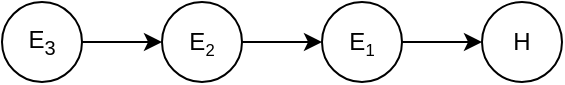 <mxfile version="19.0.3" type="device" pages="5"><diagram id="38iHsAUE8WO-_CsWt9NK" name="Bayesian Network"><mxGraphModel dx="1350" dy="878" grid="1" gridSize="10" guides="1" tooltips="1" connect="1" arrows="1" fold="1" page="1" pageScale="1" pageWidth="850" pageHeight="1100" math="0" shadow="0"><root><mxCell id="0"/><mxCell id="1" parent="0"/><mxCell id="eWX7kF7C7yPVTEqyURUR-1" value="E&lt;sub&gt;3&lt;/sub&gt;" style="ellipse;whiteSpace=wrap;html=1;aspect=fixed;" parent="1" vertex="1"><mxGeometry x="160" y="320" width="40" height="40" as="geometry"/></mxCell><mxCell id="eWX7kF7C7yPVTEqyURUR-2" value="E&lt;span style=&quot;font-size: 10px;&quot;&gt;&lt;sub&gt;2&lt;/sub&gt;&lt;/span&gt;" style="ellipse;whiteSpace=wrap;html=1;aspect=fixed;" parent="1" vertex="1"><mxGeometry x="240" y="320" width="40" height="40" as="geometry"/></mxCell><mxCell id="eWX7kF7C7yPVTEqyURUR-3" value="E&lt;span style=&quot;font-size: 10px;&quot;&gt;&lt;sub&gt;1&lt;/sub&gt;&lt;/span&gt;" style="ellipse;whiteSpace=wrap;html=1;aspect=fixed;" parent="1" vertex="1"><mxGeometry x="320" y="320" width="40" height="40" as="geometry"/></mxCell><mxCell id="eWX7kF7C7yPVTEqyURUR-4" value="H" style="ellipse;whiteSpace=wrap;html=1;aspect=fixed;" parent="1" vertex="1"><mxGeometry x="400" y="320" width="40" height="40" as="geometry"/></mxCell><mxCell id="eWX7kF7C7yPVTEqyURUR-5" value="" style="endArrow=classic;html=1;rounded=0;exitX=1;exitY=0.5;exitDx=0;exitDy=0;entryX=0;entryY=0.5;entryDx=0;entryDy=0;" parent="1" source="eWX7kF7C7yPVTEqyURUR-1" target="eWX7kF7C7yPVTEqyURUR-2" edge="1"><mxGeometry width="50" height="50" relative="1" as="geometry"><mxPoint x="290" y="390" as="sourcePoint"/><mxPoint x="240" y="340" as="targetPoint"/></mxGeometry></mxCell><mxCell id="eWX7kF7C7yPVTEqyURUR-6" value="" style="endArrow=classic;html=1;rounded=0;exitX=1;exitY=0.5;exitDx=0;exitDy=0;entryX=0;entryY=0.5;entryDx=0;entryDy=0;" parent="1" source="eWX7kF7C7yPVTEqyURUR-2" target="eWX7kF7C7yPVTEqyURUR-3" edge="1"><mxGeometry width="50" height="50" relative="1" as="geometry"><mxPoint x="210.0" y="350" as="sourcePoint"/><mxPoint x="250.0" y="350" as="targetPoint"/></mxGeometry></mxCell><mxCell id="eWX7kF7C7yPVTEqyURUR-7" value="" style="endArrow=classic;html=1;rounded=0;exitX=1;exitY=0.5;exitDx=0;exitDy=0;entryX=0;entryY=0.5;entryDx=0;entryDy=0;" parent="1" source="eWX7kF7C7yPVTEqyURUR-3" target="eWX7kF7C7yPVTEqyURUR-4" edge="1"><mxGeometry width="50" height="50" relative="1" as="geometry"><mxPoint x="220.0" y="360" as="sourcePoint"/><mxPoint x="260.0" y="360" as="targetPoint"/></mxGeometry></mxCell></root></mxGraphModel></diagram><diagram id="0QQHHx4jdlx-f6XXQWTo" name="D-Seperation"><mxGraphModel dx="1350" dy="878" grid="1" gridSize="10" guides="1" tooltips="1" connect="1" arrows="1" fold="1" page="1" pageScale="1" pageWidth="850" pageHeight="1100" math="0" shadow="0"><root><mxCell id="0"/><mxCell id="1" parent="0"/><mxCell id="oQDotI5iux4fxoDZ3rWf-9" value="" style="rounded=0;whiteSpace=wrap;html=1;fillColor=none;" parent="1" vertex="1"><mxGeometry x="520" y="240" width="80" height="160" as="geometry"/></mxCell><mxCell id="oQDotI5iux4fxoDZ3rWf-10" value="" style="rounded=0;whiteSpace=wrap;html=1;fillColor=#FFFFCC;" parent="1" vertex="1"><mxGeometry x="360" y="240" width="80" height="100" as="geometry"/></mxCell><mxCell id="oQDotI5iux4fxoDZ3rWf-1" value="" style="rounded=0;whiteSpace=wrap;html=1;fillColor=none;" parent="1" vertex="1"><mxGeometry x="200" y="240" width="80" height="160" as="geometry"/></mxCell><mxCell id="oQDotI5iux4fxoDZ3rWf-2" value="" style="ellipse;whiteSpace=wrap;html=1;aspect=fixed;fillColor=none;" parent="1" vertex="1"><mxGeometry x="230" y="270" width="20" height="20" as="geometry"/></mxCell><mxCell id="oQDotI5iux4fxoDZ3rWf-3" value="" style="ellipse;whiteSpace=wrap;html=1;aspect=fixed;fillColor=none;" parent="1" vertex="1"><mxGeometry x="230" y="310" width="20" height="20" as="geometry"/></mxCell><mxCell id="oQDotI5iux4fxoDZ3rWf-4" value="" style="ellipse;whiteSpace=wrap;html=1;aspect=fixed;fillColor=none;" parent="1" vertex="1"><mxGeometry x="230" y="350" width="20" height="20" as="geometry"/></mxCell><mxCell id="oQDotI5iux4fxoDZ3rWf-5" value="" style="ellipse;whiteSpace=wrap;html=1;aspect=fixed;fillColor=none;" parent="1" vertex="1"><mxGeometry x="310" y="270" width="20" height="20" as="geometry"/></mxCell><mxCell id="oQDotI5iux4fxoDZ3rWf-6" value="z" style="ellipse;whiteSpace=wrap;html=1;aspect=fixed;fillColor=none;" parent="1" vertex="1"><mxGeometry x="390" y="270" width="20" height="20" as="geometry"/></mxCell><mxCell id="oQDotI5iux4fxoDZ3rWf-7" value="" style="ellipse;whiteSpace=wrap;html=1;aspect=fixed;fillColor=none;" parent="1" vertex="1"><mxGeometry x="470" y="270" width="20" height="20" as="geometry"/></mxCell><mxCell id="oQDotI5iux4fxoDZ3rWf-8" value="" style="ellipse;whiteSpace=wrap;html=1;aspect=fixed;fillColor=none;" parent="1" vertex="1"><mxGeometry x="550" y="270" width="20" height="20" as="geometry"/></mxCell><mxCell id="oQDotI5iux4fxoDZ3rWf-11" value="" style="ellipse;whiteSpace=wrap;html=1;aspect=fixed;fillColor=none;" parent="1" vertex="1"><mxGeometry x="310" y="310" width="20" height="20" as="geometry"/></mxCell><mxCell id="oQDotI5iux4fxoDZ3rWf-12" value="z" style="ellipse;whiteSpace=wrap;html=1;aspect=fixed;fillColor=none;" parent="1" vertex="1"><mxGeometry x="390" y="310" width="20" height="20" as="geometry"/></mxCell><mxCell id="oQDotI5iux4fxoDZ3rWf-13" value="" style="ellipse;whiteSpace=wrap;html=1;aspect=fixed;fillColor=none;" parent="1" vertex="1"><mxGeometry x="470" y="310" width="20" height="20" as="geometry"/></mxCell><mxCell id="oQDotI5iux4fxoDZ3rWf-14" value="" style="ellipse;whiteSpace=wrap;html=1;aspect=fixed;fillColor=none;" parent="1" vertex="1"><mxGeometry x="550" y="310" width="20" height="20" as="geometry"/></mxCell><mxCell id="oQDotI5iux4fxoDZ3rWf-15" value="z" style="ellipse;whiteSpace=wrap;html=1;aspect=fixed;fillColor=none;" parent="1" vertex="1"><mxGeometry x="390" y="350" width="20" height="20" as="geometry"/></mxCell><mxCell id="oQDotI5iux4fxoDZ3rWf-16" value="" style="ellipse;whiteSpace=wrap;html=1;aspect=fixed;fillColor=none;" parent="1" vertex="1"><mxGeometry x="310" y="350" width="20" height="20" as="geometry"/></mxCell><mxCell id="oQDotI5iux4fxoDZ3rWf-17" value="" style="ellipse;whiteSpace=wrap;html=1;aspect=fixed;fillColor=none;" parent="1" vertex="1"><mxGeometry x="470" y="350" width="20" height="20" as="geometry"/></mxCell><mxCell id="oQDotI5iux4fxoDZ3rWf-18" value="" style="ellipse;whiteSpace=wrap;html=1;aspect=fixed;fillColor=none;" parent="1" vertex="1"><mxGeometry x="350" y="390" width="20" height="20" as="geometry"/></mxCell><mxCell id="oQDotI5iux4fxoDZ3rWf-19" value="" style="ellipse;whiteSpace=wrap;html=1;aspect=fixed;fillColor=none;" parent="1" vertex="1"><mxGeometry x="430" y="390" width="20" height="20" as="geometry"/></mxCell><mxCell id="oQDotI5iux4fxoDZ3rWf-20" value="" style="endArrow=classic;html=1;rounded=0;entryX=0;entryY=0.5;entryDx=0;entryDy=0;exitX=1;exitY=0.5;exitDx=0;exitDy=0;" parent="1" source="oQDotI5iux4fxoDZ3rWf-5" target="oQDotI5iux4fxoDZ3rWf-6" edge="1"><mxGeometry width="50" height="50" relative="1" as="geometry"><mxPoint x="350" y="300" as="sourcePoint"/><mxPoint x="320" y="230" as="targetPoint"/></mxGeometry></mxCell><mxCell id="oQDotI5iux4fxoDZ3rWf-22" value="" style="endArrow=classic;html=1;rounded=0;entryX=0;entryY=0.5;entryDx=0;entryDy=0;exitX=1;exitY=0.5;exitDx=0;exitDy=0;" parent="1" source="oQDotI5iux4fxoDZ3rWf-6" target="oQDotI5iux4fxoDZ3rWf-7" edge="1"><mxGeometry width="50" height="50" relative="1" as="geometry"><mxPoint x="340" y="290" as="sourcePoint"/><mxPoint x="400" y="290" as="targetPoint"/></mxGeometry></mxCell><mxCell id="oQDotI5iux4fxoDZ3rWf-23" value="" style="endArrow=classic;html=1;rounded=0;entryX=0;entryY=0.5;entryDx=0;entryDy=0;exitX=1;exitY=0.5;exitDx=0;exitDy=0;" parent="1" source="oQDotI5iux4fxoDZ3rWf-12" target="oQDotI5iux4fxoDZ3rWf-13" edge="1"><mxGeometry width="50" height="50" relative="1" as="geometry"><mxPoint x="420" y="290" as="sourcePoint"/><mxPoint x="480" y="290" as="targetPoint"/></mxGeometry></mxCell><mxCell id="oQDotI5iux4fxoDZ3rWf-24" value="" style="endArrow=classic;html=1;rounded=0;entryX=1;entryY=0.5;entryDx=0;entryDy=0;exitX=0;exitY=0.5;exitDx=0;exitDy=0;" parent="1" source="oQDotI5iux4fxoDZ3rWf-12" target="oQDotI5iux4fxoDZ3rWf-11" edge="1"><mxGeometry width="50" height="50" relative="1" as="geometry"><mxPoint x="430" y="300" as="sourcePoint"/><mxPoint x="490" y="300" as="targetPoint"/></mxGeometry></mxCell><mxCell id="oQDotI5iux4fxoDZ3rWf-25" value="" style="endArrow=classic;html=1;rounded=0;entryX=0;entryY=0.5;entryDx=0;entryDy=0;exitX=1;exitY=0.5;exitDx=0;exitDy=0;" parent="1" source="oQDotI5iux4fxoDZ3rWf-16" target="oQDotI5iux4fxoDZ3rWf-15" edge="1"><mxGeometry width="50" height="50" relative="1" as="geometry"><mxPoint x="440" y="310" as="sourcePoint"/><mxPoint x="500" y="310" as="targetPoint"/></mxGeometry></mxCell><mxCell id="oQDotI5iux4fxoDZ3rWf-26" value="" style="endArrow=classic;html=1;rounded=0;entryX=1;entryY=0.5;entryDx=0;entryDy=0;exitX=0;exitY=0.5;exitDx=0;exitDy=0;" parent="1" source="oQDotI5iux4fxoDZ3rWf-17" target="oQDotI5iux4fxoDZ3rWf-15" edge="1"><mxGeometry width="50" height="50" relative="1" as="geometry"><mxPoint x="450" y="320" as="sourcePoint"/><mxPoint x="510" y="320" as="targetPoint"/></mxGeometry></mxCell><mxCell id="oQDotI5iux4fxoDZ3rWf-27" value="" style="endArrow=classic;html=1;rounded=0;entryX=1;entryY=0;entryDx=0;entryDy=0;exitX=0.5;exitY=1;exitDx=0;exitDy=0;" parent="1" source="oQDotI5iux4fxoDZ3rWf-15" target="oQDotI5iux4fxoDZ3rWf-18" edge="1"><mxGeometry width="50" height="50" relative="1" as="geometry"><mxPoint x="460" y="330" as="sourcePoint"/><mxPoint x="520" y="330" as="targetPoint"/></mxGeometry></mxCell><mxCell id="oQDotI5iux4fxoDZ3rWf-28" value="" style="endArrow=classic;html=1;rounded=0;entryX=0;entryY=0;entryDx=0;entryDy=0;exitX=0.5;exitY=1;exitDx=0;exitDy=0;" parent="1" source="oQDotI5iux4fxoDZ3rWf-15" target="oQDotI5iux4fxoDZ3rWf-19" edge="1"><mxGeometry width="50" height="50" relative="1" as="geometry"><mxPoint x="470" y="340" as="sourcePoint"/><mxPoint x="530" y="340" as="targetPoint"/></mxGeometry></mxCell><mxCell id="oQDotI5iux4fxoDZ3rWf-29" value="" style="endArrow=none;html=1;rounded=0;entryX=1;entryY=0.5;entryDx=0;entryDy=0;exitX=0;exitY=0.5;exitDx=0;exitDy=0;" parent="1" source="oQDotI5iux4fxoDZ3rWf-5" target="oQDotI5iux4fxoDZ3rWf-2" edge="1"><mxGeometry width="50" height="50" relative="1" as="geometry"><mxPoint x="400" y="370" as="sourcePoint"/><mxPoint x="450" y="320" as="targetPoint"/></mxGeometry></mxCell><mxCell id="oQDotI5iux4fxoDZ3rWf-31" value="" style="endArrow=none;html=1;rounded=0;entryX=1;entryY=0.5;entryDx=0;entryDy=0;exitX=0;exitY=0.5;exitDx=0;exitDy=0;" parent="1" source="oQDotI5iux4fxoDZ3rWf-11" target="oQDotI5iux4fxoDZ3rWf-3" edge="1"><mxGeometry width="50" height="50" relative="1" as="geometry"><mxPoint x="320" y="290" as="sourcePoint"/><mxPoint x="260" y="290" as="targetPoint"/></mxGeometry></mxCell><mxCell id="oQDotI5iux4fxoDZ3rWf-32" value="" style="endArrow=none;html=1;rounded=0;entryX=1;entryY=0.5;entryDx=0;entryDy=0;exitX=0;exitY=0.5;exitDx=0;exitDy=0;" parent="1" source="oQDotI5iux4fxoDZ3rWf-16" target="oQDotI5iux4fxoDZ3rWf-4" edge="1"><mxGeometry width="50" height="50" relative="1" as="geometry"><mxPoint x="330" y="300" as="sourcePoint"/><mxPoint x="270" y="300" as="targetPoint"/></mxGeometry></mxCell><mxCell id="oQDotI5iux4fxoDZ3rWf-33" value="" style="endArrow=none;html=1;rounded=0;entryX=1;entryY=0.5;entryDx=0;entryDy=0;exitX=0;exitY=0.5;exitDx=0;exitDy=0;" parent="1" source="oQDotI5iux4fxoDZ3rWf-14" target="oQDotI5iux4fxoDZ3rWf-13" edge="1"><mxGeometry width="50" height="50" relative="1" as="geometry"><mxPoint x="490" y="250" as="sourcePoint"/><mxPoint x="280" y="310" as="targetPoint"/></mxGeometry></mxCell><mxCell id="oQDotI5iux4fxoDZ3rWf-34" value="" style="endArrow=none;html=1;rounded=0;entryX=1;entryY=0.5;entryDx=0;entryDy=0;exitX=0;exitY=0.5;exitDx=0;exitDy=0;" parent="1" source="oQDotI5iux4fxoDZ3rWf-8" target="oQDotI5iux4fxoDZ3rWf-7" edge="1"><mxGeometry width="50" height="50" relative="1" as="geometry"><mxPoint x="350" y="320" as="sourcePoint"/><mxPoint x="290" y="320" as="targetPoint"/></mxGeometry></mxCell><mxCell id="oQDotI5iux4fxoDZ3rWf-36" value="E" style="text;html=1;strokeColor=none;fillColor=none;align=center;verticalAlign=middle;whiteSpace=wrap;rounded=0;" parent="1" vertex="1"><mxGeometry x="410" y="240" width="30" height="20" as="geometry"/></mxCell><mxCell id="oQDotI5iux4fxoDZ3rWf-37" value="X&lt;span style=&quot;color: rgba(0, 0, 0, 0); font-family: monospace; font-size: 0px; text-align: start;&quot;&gt;%3CmxGraphModel%3E%3Croot%3E%3CmxCell%20id%3D%220%22%2F%3E%3CmxCell%20id%3D%221%22%20parent%3D%220%22%2F%3E%3CmxCell%20id%3D%222%22%20value%3D%22E%22%20style%3D%22text%3Bhtml%3D1%3BstrokeColor%3Dnone%3BfillColor%3Dnone%3Balign%3Dcenter%3BverticalAlign%3Dmiddle%3BwhiteSpace%3Dwrap%3Brounded%3D0%3B%22%20vertex%3D%221%22%20parent%3D%221%22%3E%3CmxGeometry%20x%3D%22410%22%20y%3D%22240%22%20width%3D%2230%22%20height%3D%2220%22%20as%3D%22geometry%22%2F%3E%3C%2FmxCell%3E%3C%2Froot%3E%3C%2FmxGraphModel%3E&lt;/span&gt;" style="text;html=1;strokeColor=none;fillColor=none;align=center;verticalAlign=middle;whiteSpace=wrap;rounded=0;" parent="1" vertex="1"><mxGeometry x="250" y="240" width="30" height="20" as="geometry"/></mxCell><mxCell id="oQDotI5iux4fxoDZ3rWf-38" value="Y" style="text;html=1;strokeColor=none;fillColor=none;align=center;verticalAlign=middle;whiteSpace=wrap;rounded=0;" parent="1" vertex="1"><mxGeometry x="570" y="240" width="30" height="20" as="geometry"/></mxCell><mxCell id="oQDotI5iux4fxoDZ3rWf-39" value="" style="ellipse;whiteSpace=wrap;html=1;aspect=fixed;fillColor=none;" parent="1" vertex="1"><mxGeometry x="550" y="350" width="20" height="20" as="geometry"/></mxCell><mxCell id="oQDotI5iux4fxoDZ3rWf-40" value="" style="endArrow=none;html=1;rounded=0;entryX=1;entryY=0.5;entryDx=0;entryDy=0;exitX=0;exitY=0.5;exitDx=0;exitDy=0;" parent="1" source="oQDotI5iux4fxoDZ3rWf-39" target="oQDotI5iux4fxoDZ3rWf-17" edge="1"><mxGeometry width="50" height="50" relative="1" as="geometry"><mxPoint x="560" y="330" as="sourcePoint"/><mxPoint x="500" y="330" as="targetPoint"/></mxGeometry></mxCell><mxCell id="oQDotI5iux4fxoDZ3rWf-42" value="1" style="text;html=1;strokeColor=none;fillColor=none;align=center;verticalAlign=middle;whiteSpace=wrap;rounded=0;" parent="1" vertex="1"><mxGeometry x="200" y="270" width="20" height="20" as="geometry"/></mxCell><mxCell id="oQDotI5iux4fxoDZ3rWf-43" value="2" style="text;html=1;strokeColor=none;fillColor=none;align=center;verticalAlign=middle;whiteSpace=wrap;rounded=0;" parent="1" vertex="1"><mxGeometry x="200" y="310" width="20" height="20" as="geometry"/></mxCell><mxCell id="oQDotI5iux4fxoDZ3rWf-44" value="3" style="text;html=1;strokeColor=none;fillColor=none;align=center;verticalAlign=middle;whiteSpace=wrap;rounded=0;" parent="1" vertex="1"><mxGeometry x="200" y="350" width="20" height="20" as="geometry"/></mxCell></root></mxGraphModel></diagram><diagram id="kQjVHgLzLK9blggPUxIl" name="Perceptron"><mxGraphModel dx="450" dy="293" grid="1" gridSize="10" guides="1" tooltips="1" connect="1" arrows="1" fold="1" page="1" pageScale="1" pageWidth="850" pageHeight="1100" math="1" shadow="0"><root><mxCell id="0"/><mxCell id="1" parent="0"/><mxCell id="fLh2zQpgb8WAsvnKrxJ7-1" value="$$\Sigma$$" style="ellipse;whiteSpace=wrap;html=1;aspect=fixed;" vertex="1" parent="1"><mxGeometry x="200" y="300" width="40" height="40" as="geometry"/></mxCell><mxCell id="fLh2zQpgb8WAsvnKrxJ7-3" value="$$x_1$$" style="ellipse;whiteSpace=wrap;html=1;aspect=fixed;" vertex="1" parent="1"><mxGeometry x="150" y="260" width="20" height="20" as="geometry"/></mxCell><mxCell id="fLh2zQpgb8WAsvnKrxJ7-4" value="$$x_2$$" style="ellipse;whiteSpace=wrap;html=1;aspect=fixed;" vertex="1" parent="1"><mxGeometry x="150" y="290" width="20" height="20" as="geometry"/></mxCell><mxCell id="fLh2zQpgb8WAsvnKrxJ7-5" value="$$x_n$$" style="ellipse;whiteSpace=wrap;html=1;aspect=fixed;" vertex="1" parent="1"><mxGeometry x="150" y="360" width="20" height="20" as="geometry"/></mxCell><mxCell id="fLh2zQpgb8WAsvnKrxJ7-6" value="" style="endArrow=classic;html=1;rounded=0;exitX=1;exitY=0;exitDx=0;exitDy=0;entryX=0;entryY=1;entryDx=0;entryDy=0;" edge="1" parent="1" source="fLh2zQpgb8WAsvnKrxJ7-5" target="fLh2zQpgb8WAsvnKrxJ7-1"><mxGeometry width="50" height="50" relative="1" as="geometry"><mxPoint x="180" y="360" as="sourcePoint"/><mxPoint x="200" y="320" as="targetPoint"/></mxGeometry></mxCell><mxCell id="fLh2zQpgb8WAsvnKrxJ7-7" value="" style="endArrow=classic;html=1;rounded=0;exitX=1;exitY=0.5;exitDx=0;exitDy=0;entryX=0;entryY=0.5;entryDx=0;entryDy=0;" edge="1" parent="1" source="fLh2zQpgb8WAsvnKrxJ7-4" target="fLh2zQpgb8WAsvnKrxJ7-1"><mxGeometry width="50" height="50" relative="1" as="geometry"><mxPoint x="177.071" y="372.929" as="sourcePoint"/><mxPoint x="215.858" y="344.142" as="targetPoint"/></mxGeometry></mxCell><mxCell id="fLh2zQpgb8WAsvnKrxJ7-8" value="" style="endArrow=classic;html=1;rounded=0;exitX=1;exitY=0.5;exitDx=0;exitDy=0;entryX=0;entryY=0;entryDx=0;entryDy=0;" edge="1" parent="1" source="fLh2zQpgb8WAsvnKrxJ7-3" target="fLh2zQpgb8WAsvnKrxJ7-1"><mxGeometry width="50" height="50" relative="1" as="geometry"><mxPoint x="187.071" y="382.929" as="sourcePoint"/><mxPoint x="225.858" y="354.142" as="targetPoint"/></mxGeometry></mxCell><mxCell id="fLh2zQpgb8WAsvnKrxJ7-10" value="&lt;font style=&quot;font-size: 9px;&quot;&gt;$$w_1$$&lt;/font&gt;" style="text;html=1;strokeColor=none;fillColor=none;align=center;verticalAlign=middle;whiteSpace=wrap;rounded=0;" vertex="1" parent="1"><mxGeometry x="180" y="270" width="20" height="20" as="geometry"/></mxCell><mxCell id="fLh2zQpgb8WAsvnKrxJ7-11" value="&lt;font style=&quot;font-size: 9px;&quot;&gt;$$w_2$$&lt;/font&gt;" style="text;html=1;strokeColor=none;fillColor=none;align=center;verticalAlign=middle;whiteSpace=wrap;rounded=0;" vertex="1" parent="1"><mxGeometry x="170" y="290" width="20" height="20" as="geometry"/></mxCell><mxCell id="fLh2zQpgb8WAsvnKrxJ7-12" value="&lt;font style=&quot;font-size: 9px;&quot;&gt;$$w_n$$&lt;/font&gt;" style="text;html=1;strokeColor=none;fillColor=none;align=center;verticalAlign=middle;whiteSpace=wrap;rounded=0;" vertex="1" parent="1"><mxGeometry x="170" y="330" width="20" height="20" as="geometry"/></mxCell><mxCell id="fLh2zQpgb8WAsvnKrxJ7-13" value="" style="ellipse;whiteSpace=wrap;html=1;aspect=fixed;fontSize=9;fillColor=#404040;" vertex="1" parent="1"><mxGeometry x="159.5" y="319.5" width="1" height="1" as="geometry"/></mxCell><mxCell id="fLh2zQpgb8WAsvnKrxJ7-14" value="" style="ellipse;whiteSpace=wrap;html=1;aspect=fixed;fontSize=9;fillColor=#404040;" vertex="1" parent="1"><mxGeometry x="159.5" y="339.5" width="1" height="1" as="geometry"/></mxCell><mxCell id="fLh2zQpgb8WAsvnKrxJ7-15" value="" style="ellipse;whiteSpace=wrap;html=1;aspect=fixed;fontSize=9;fillColor=#404040;" vertex="1" parent="1"><mxGeometry x="159.5" y="330" width="1" height="1" as="geometry"/></mxCell><mxCell id="fLh2zQpgb8WAsvnKrxJ7-16" value="" style="ellipse;whiteSpace=wrap;html=1;aspect=fixed;fontSize=9;fillColor=#404040;" vertex="1" parent="1"><mxGeometry x="159.5" y="350" width="1" height="1" as="geometry"/></mxCell><mxCell id="fLh2zQpgb8WAsvnKrxJ7-17" value="$$f(\Sigma)$$" style="ellipse;whiteSpace=wrap;html=1;aspect=fixed;" vertex="1" parent="1"><mxGeometry x="300" y="299.5" width="40" height="40" as="geometry"/></mxCell><mxCell id="fLh2zQpgb8WAsvnKrxJ7-18" value="" style="endArrow=classic;html=1;rounded=0;fontSize=9;exitX=1;exitY=0.5;exitDx=0;exitDy=0;entryX=0;entryY=0.5;entryDx=0;entryDy=0;" edge="1" parent="1" source="fLh2zQpgb8WAsvnKrxJ7-1" target="fLh2zQpgb8WAsvnKrxJ7-17"><mxGeometry width="50" height="50" relative="1" as="geometry"><mxPoint x="320" y="330" as="sourcePoint"/><mxPoint x="370" y="280" as="targetPoint"/></mxGeometry></mxCell><mxCell id="fLh2zQpgb8WAsvnKrxJ7-19" value="$$y$$" style="ellipse;whiteSpace=wrap;html=1;aspect=fixed;" vertex="1" parent="1"><mxGeometry x="390" y="309.5" width="20" height="20" as="geometry"/></mxCell><mxCell id="fLh2zQpgb8WAsvnKrxJ7-20" value="" style="endArrow=classic;html=1;rounded=0;fontSize=9;entryX=0;entryY=0.5;entryDx=0;entryDy=0;exitX=1;exitY=0.5;exitDx=0;exitDy=0;" edge="1" parent="1" source="fLh2zQpgb8WAsvnKrxJ7-17" target="fLh2zQpgb8WAsvnKrxJ7-19"><mxGeometry width="50" height="50" relative="1" as="geometry"><mxPoint x="320" y="330" as="sourcePoint"/><mxPoint x="370" y="280" as="targetPoint"/></mxGeometry></mxCell></root></mxGraphModel></diagram><diagram id="S21qlmhLjW8tOF5UULkO" name="Activation-Functions"><mxGraphModel dx="659" dy="428" grid="1" gridSize="10" guides="1" tooltips="1" connect="1" arrows="1" fold="1" page="1" pageScale="1" pageWidth="850" pageHeight="1100" math="1" shadow="0"><root><mxCell id="0"/><mxCell id="1" parent="0"/><mxCell id="whw4qt3dUFjhT4ExUf37-1" value="" style="endArrow=classic;html=1;rounded=0;fontSize=9;strokeWidth=0.5;" edge="1" parent="1"><mxGeometry width="50" height="50" relative="1" as="geometry"><mxPoint x="160" y="240" as="sourcePoint"/><mxPoint x="240" y="240" as="targetPoint"/></mxGeometry></mxCell><mxCell id="whw4qt3dUFjhT4ExUf37-2" value="" style="endArrow=classic;html=1;rounded=0;fontSize=9;strokeWidth=0.5;" edge="1" parent="1"><mxGeometry width="50" height="50" relative="1" as="geometry"><mxPoint x="200" y="250" as="sourcePoint"/><mxPoint x="200" y="200" as="targetPoint"/></mxGeometry></mxCell><mxCell id="whw4qt3dUFjhT4ExUf37-3" value="$$y$$&lt;br&gt;" style="text;html=1;strokeColor=none;fillColor=none;align=center;verticalAlign=middle;whiteSpace=wrap;rounded=0;fontSize=9;" vertex="1" parent="1"><mxGeometry x="180" y="190" width="20" height="20" as="geometry"/></mxCell><mxCell id="whw4qt3dUFjhT4ExUf37-4" value="$$x$$" style="text;html=1;strokeColor=none;fillColor=none;align=center;verticalAlign=middle;whiteSpace=wrap;rounded=0;fontSize=9;" vertex="1" parent="1"><mxGeometry x="230" y="220" width="20" height="20" as="geometry"/></mxCell><mxCell id="whw4qt3dUFjhT4ExUf37-5" value="" style="endArrow=classic;html=1;rounded=0;fontSize=9;strokeWidth=0.5;" edge="1" parent="1"><mxGeometry width="50" height="50" relative="1" as="geometry"><mxPoint x="320" y="240" as="sourcePoint"/><mxPoint x="400" y="240" as="targetPoint"/></mxGeometry></mxCell><mxCell id="whw4qt3dUFjhT4ExUf37-6" value="" style="endArrow=classic;html=1;rounded=0;fontSize=9;strokeWidth=0.5;" edge="1" parent="1"><mxGeometry width="50" height="50" relative="1" as="geometry"><mxPoint x="360.0" y="250" as="sourcePoint"/><mxPoint x="360.0" y="200" as="targetPoint"/></mxGeometry></mxCell><mxCell id="whw4qt3dUFjhT4ExUf37-7" value="$$y$$&lt;br&gt;" style="text;html=1;strokeColor=none;fillColor=none;align=center;verticalAlign=middle;whiteSpace=wrap;rounded=0;fontSize=9;" vertex="1" parent="1"><mxGeometry x="340" y="190" width="20" height="20" as="geometry"/></mxCell><mxCell id="whw4qt3dUFjhT4ExUf37-8" value="$$x$$" style="text;html=1;strokeColor=none;fillColor=none;align=center;verticalAlign=middle;whiteSpace=wrap;rounded=0;fontSize=9;" vertex="1" parent="1"><mxGeometry x="390" y="220" width="20" height="20" as="geometry"/></mxCell><mxCell id="whw4qt3dUFjhT4ExUf37-9" value="Threshold / Heaviside step" style="text;html=1;strokeColor=none;fillColor=none;align=center;verticalAlign=middle;whiteSpace=wrap;rounded=0;fontSize=9;" vertex="1" parent="1"><mxGeometry x="140" y="170" width="130" height="30" as="geometry"/></mxCell><mxCell id="whw4qt3dUFjhT4ExUf37-10" value="Linear" style="text;html=1;strokeColor=none;fillColor=none;align=center;verticalAlign=middle;whiteSpace=wrap;rounded=0;fontSize=9;" vertex="1" parent="1"><mxGeometry x="322.5" y="170" width="37.5" height="30" as="geometry"/></mxCell><mxCell id="whw4qt3dUFjhT4ExUf37-11" value="" style="endArrow=none;html=1;rounded=0;fontSize=9;strokeWidth=1.5;strokeColor=#707070;" edge="1" parent="1"><mxGeometry width="50" height="50" relative="1" as="geometry"><mxPoint x="160" y="240" as="sourcePoint"/><mxPoint x="200" y="240" as="targetPoint"/></mxGeometry></mxCell><mxCell id="whw4qt3dUFjhT4ExUf37-12" value="" style="endArrow=none;html=1;rounded=0;fontSize=9;strokeWidth=1.5;strokeColor=#707070;entryX=1;entryY=1;entryDx=0;entryDy=0;" edge="1" parent="1" target="whw4qt3dUFjhT4ExUf37-3"><mxGeometry width="50" height="50" relative="1" as="geometry"><mxPoint x="200" y="240" as="sourcePoint"/><mxPoint x="210" y="250" as="targetPoint"/></mxGeometry></mxCell><mxCell id="whw4qt3dUFjhT4ExUf37-13" value="" style="endArrow=none;html=1;rounded=0;fontSize=9;strokeWidth=1.5;strokeColor=#707070;" edge="1" parent="1"><mxGeometry width="50" height="50" relative="1" as="geometry"><mxPoint x="200" y="210" as="sourcePoint"/><mxPoint x="240" y="210" as="targetPoint"/></mxGeometry></mxCell><mxCell id="whw4qt3dUFjhT4ExUf37-14" value="" style="endArrow=none;html=1;rounded=0;fontSize=9;strokeWidth=1.5;strokeColor=#707070;" edge="1" parent="1"><mxGeometry width="50" height="50" relative="1" as="geometry"><mxPoint x="340" y="260" as="sourcePoint"/><mxPoint x="390" y="210" as="targetPoint"/></mxGeometry></mxCell><mxCell id="whw4qt3dUFjhT4ExUf37-15" value="" style="endArrow=classic;html=1;rounded=0;fontSize=9;strokeWidth=0.5;" edge="1" parent="1"><mxGeometry width="50" height="50" relative="1" as="geometry"><mxPoint x="120" y="320" as="sourcePoint"/><mxPoint x="200" y="320" as="targetPoint"/></mxGeometry></mxCell><mxCell id="whw4qt3dUFjhT4ExUf37-16" value="" style="endArrow=classic;html=1;rounded=0;fontSize=9;strokeWidth=0.5;" edge="1" parent="1"><mxGeometry width="50" height="50" relative="1" as="geometry"><mxPoint x="160" y="330" as="sourcePoint"/><mxPoint x="160" y="280" as="targetPoint"/></mxGeometry></mxCell><mxCell id="whw4qt3dUFjhT4ExUf37-17" value="$$y$$&lt;br&gt;" style="text;html=1;strokeColor=none;fillColor=none;align=center;verticalAlign=middle;whiteSpace=wrap;rounded=0;fontSize=9;" vertex="1" parent="1"><mxGeometry x="140" y="270" width="20" height="20" as="geometry"/></mxCell><mxCell id="whw4qt3dUFjhT4ExUf37-18" value="$$x$$" style="text;html=1;strokeColor=none;fillColor=none;align=center;verticalAlign=middle;whiteSpace=wrap;rounded=0;fontSize=9;" vertex="1" parent="1"><mxGeometry x="190" y="300" width="20" height="20" as="geometry"/></mxCell><mxCell id="whw4qt3dUFjhT4ExUf37-19" value="Sigmoid" style="text;html=1;strokeColor=none;fillColor=none;align=center;verticalAlign=middle;whiteSpace=wrap;rounded=0;fontSize=9;" vertex="1" parent="1"><mxGeometry x="122.5" y="250" width="37.5" height="30" as="geometry"/></mxCell><mxCell id="whw4qt3dUFjhT4ExUf37-21" value="" style="curved=1;endArrow=none;html=1;rounded=0;fontSize=9;strokeColor=#707070;strokeWidth=1.5;endFill=0;" edge="1" parent="1"><mxGeometry width="50" height="50" relative="1" as="geometry"><mxPoint x="120" y="320" as="sourcePoint"/><mxPoint x="160" y="300" as="targetPoint"/><Array as="points"><mxPoint x="150" y="320"/></Array></mxGeometry></mxCell><mxCell id="whw4qt3dUFjhT4ExUf37-22" value="" style="curved=1;endArrow=none;html=1;rounded=0;fontSize=9;strokeColor=#707070;strokeWidth=1.5;endFill=0;" edge="1" parent="1"><mxGeometry width="50" height="50" relative="1" as="geometry"><mxPoint x="160" y="300" as="sourcePoint"/><mxPoint x="200" y="280" as="targetPoint"/><Array as="points"><mxPoint x="170" y="280"/></Array></mxGeometry></mxCell><mxCell id="whw4qt3dUFjhT4ExUf37-23" value="" style="endArrow=classic;html=1;rounded=0;fontSize=9;strokeWidth=0.5;" edge="1" parent="1"><mxGeometry width="50" height="50" relative="1" as="geometry"><mxPoint x="240" y="320" as="sourcePoint"/><mxPoint x="320" y="320" as="targetPoint"/></mxGeometry></mxCell><mxCell id="whw4qt3dUFjhT4ExUf37-24" value="" style="endArrow=classic;html=1;rounded=0;fontSize=9;strokeWidth=0.5;" edge="1" parent="1"><mxGeometry width="50" height="50" relative="1" as="geometry"><mxPoint x="280" y="360" as="sourcePoint"/><mxPoint x="280" y="280" as="targetPoint"/></mxGeometry></mxCell><mxCell id="whw4qt3dUFjhT4ExUf37-25" value="$$y$$&lt;br&gt;" style="text;html=1;strokeColor=none;fillColor=none;align=center;verticalAlign=middle;whiteSpace=wrap;rounded=0;fontSize=9;" vertex="1" parent="1"><mxGeometry x="260" y="270" width="20" height="20" as="geometry"/></mxCell><mxCell id="whw4qt3dUFjhT4ExUf37-26" value="$$x$$" style="text;html=1;strokeColor=none;fillColor=none;align=center;verticalAlign=middle;whiteSpace=wrap;rounded=0;fontSize=9;" vertex="1" parent="1"><mxGeometry x="310" y="300" width="20" height="20" as="geometry"/></mxCell><mxCell id="whw4qt3dUFjhT4ExUf37-27" value="Tanh" style="text;html=1;strokeColor=none;fillColor=none;align=center;verticalAlign=middle;whiteSpace=wrap;rounded=0;fontSize=9;" vertex="1" parent="1"><mxGeometry x="242.5" y="250" width="37.5" height="30" as="geometry"/></mxCell><mxCell id="whw4qt3dUFjhT4ExUf37-28" value="" style="curved=1;endArrow=none;html=1;rounded=0;fontSize=9;strokeColor=#707070;strokeWidth=1.5;endFill=0;" edge="1" parent="1"><mxGeometry width="50" height="50" relative="1" as="geometry"><mxPoint x="240" y="360" as="sourcePoint"/><mxPoint x="280" y="320" as="targetPoint"/><Array as="points"><mxPoint x="270" y="360"/></Array></mxGeometry></mxCell><mxCell id="whw4qt3dUFjhT4ExUf37-29" value="" style="curved=1;endArrow=none;html=1;rounded=0;fontSize=9;strokeColor=#707070;strokeWidth=1.5;endFill=0;" edge="1" parent="1"><mxGeometry width="50" height="50" relative="1" as="geometry"><mxPoint x="280" y="320" as="sourcePoint"/><mxPoint x="320" y="280" as="targetPoint"/><Array as="points"><mxPoint x="290" y="280"/></Array></mxGeometry></mxCell><mxCell id="whw4qt3dUFjhT4ExUf37-36" value="" style="endArrow=classic;html=1;rounded=0;fontSize=9;strokeWidth=0.5;" edge="1" parent="1"><mxGeometry width="50" height="50" relative="1" as="geometry"><mxPoint x="360" y="320" as="sourcePoint"/><mxPoint x="440" y="320" as="targetPoint"/></mxGeometry></mxCell><mxCell id="whw4qt3dUFjhT4ExUf37-37" value="" style="endArrow=classic;html=1;rounded=0;fontSize=9;strokeWidth=0.5;" edge="1" parent="1"><mxGeometry width="50" height="50" relative="1" as="geometry"><mxPoint x="400" y="330" as="sourcePoint"/><mxPoint x="400" y="280" as="targetPoint"/></mxGeometry></mxCell><mxCell id="whw4qt3dUFjhT4ExUf37-38" value="$$y$$&lt;br&gt;" style="text;html=1;strokeColor=none;fillColor=none;align=center;verticalAlign=middle;whiteSpace=wrap;rounded=0;fontSize=9;" vertex="1" parent="1"><mxGeometry x="380" y="270" width="20" height="20" as="geometry"/></mxCell><mxCell id="whw4qt3dUFjhT4ExUf37-39" value="$$x$$" style="text;html=1;strokeColor=none;fillColor=none;align=center;verticalAlign=middle;whiteSpace=wrap;rounded=0;fontSize=9;" vertex="1" parent="1"><mxGeometry x="430" y="300" width="20" height="20" as="geometry"/></mxCell><mxCell id="whw4qt3dUFjhT4ExUf37-40" value="ReLU" style="text;html=1;strokeColor=none;fillColor=none;align=center;verticalAlign=middle;whiteSpace=wrap;rounded=0;fontSize=9;" vertex="1" parent="1"><mxGeometry x="360" y="250" width="37.5" height="30" as="geometry"/></mxCell><mxCell id="whw4qt3dUFjhT4ExUf37-41" value="" style="endArrow=none;html=1;rounded=0;fontSize=9;strokeWidth=1.5;strokeColor=#707070;" edge="1" parent="1"><mxGeometry width="50" height="50" relative="1" as="geometry"><mxPoint x="400" y="320" as="sourcePoint"/><mxPoint x="430" y="290" as="targetPoint"/></mxGeometry></mxCell><mxCell id="whw4qt3dUFjhT4ExUf37-42" value="" style="endArrow=none;html=1;rounded=0;fontSize=9;strokeWidth=1.5;strokeColor=#707070;" edge="1" parent="1"><mxGeometry width="50" height="50" relative="1" as="geometry"><mxPoint x="360" y="320" as="sourcePoint"/><mxPoint x="400" y="320" as="targetPoint"/></mxGeometry></mxCell></root></mxGraphModel></diagram><diagram id="CeH2WHOlV3sBOAtdpd80" name="Rice Framework"><mxGraphModel dx="1125" dy="732" grid="1" gridSize="10" guides="1" tooltips="1" connect="1" arrows="1" fold="1" page="1" pageScale="1" pageWidth="850" pageHeight="1100" math="1" shadow="0"><root><mxCell id="0"/><mxCell id="1" parent="0"/><mxCell id="I_BPDsaYyW3L20MNpGoQ-6" value="" style="group" vertex="1" connectable="0" parent="1"><mxGeometry x="280" y="240" width="120" height="60" as="geometry"/></mxCell><mxCell id="I_BPDsaYyW3L20MNpGoQ-2" value="" style="rounded=1;whiteSpace=wrap;html=1;fontSize=9;fillColor=#B0B0B0;" vertex="1" parent="I_BPDsaYyW3L20MNpGoQ-6"><mxGeometry width="120" height="60" as="geometry"/></mxCell><mxCell id="I_BPDsaYyW3L20MNpGoQ-4" value="$$x \in P$$" style="text;html=1;strokeColor=none;fillColor=none;align=center;verticalAlign=middle;whiteSpace=wrap;rounded=0;fontSize=9;" vertex="1" parent="I_BPDsaYyW3L20MNpGoQ-6"><mxGeometry x="30" width="60" height="20" as="geometry"/></mxCell><mxCell id="I_BPDsaYyW3L20MNpGoQ-5" value="PROBLEM&lt;br&gt;SPACE" style="text;html=1;strokeColor=none;fillColor=none;align=center;verticalAlign=middle;whiteSpace=wrap;rounded=0;fontSize=9;" vertex="1" parent="I_BPDsaYyW3L20MNpGoQ-6"><mxGeometry x="30" y="15" width="60" height="30" as="geometry"/></mxCell><mxCell id="I_BPDsaYyW3L20MNpGoQ-7" value="" style="group" vertex="1" connectable="0" parent="1"><mxGeometry x="280" y="360" width="120" height="60" as="geometry"/></mxCell><mxCell id="I_BPDsaYyW3L20MNpGoQ-8" value="" style="rounded=1;whiteSpace=wrap;html=1;fontSize=9;fillColor=#B0B0B0;" vertex="1" parent="I_BPDsaYyW3L20MNpGoQ-7"><mxGeometry width="120" height="60" as="geometry"/></mxCell><mxCell id="I_BPDsaYyW3L20MNpGoQ-9" value="$$f(x) \in F$$" style="text;html=1;strokeColor=none;fillColor=none;align=center;verticalAlign=middle;whiteSpace=wrap;rounded=0;fontSize=9;" vertex="1" parent="I_BPDsaYyW3L20MNpGoQ-7"><mxGeometry x="30" width="60" height="20" as="geometry"/></mxCell><mxCell id="I_BPDsaYyW3L20MNpGoQ-10" value="FEATURE&lt;br&gt;SPACE" style="text;html=1;strokeColor=none;fillColor=none;align=center;verticalAlign=middle;whiteSpace=wrap;rounded=0;fontSize=9;" vertex="1" parent="I_BPDsaYyW3L20MNpGoQ-7"><mxGeometry x="30" y="15" width="60" height="30" as="geometry"/></mxCell><mxCell id="I_BPDsaYyW3L20MNpGoQ-12" value="" style="endArrow=classic;html=1;rounded=0;fontSize=9;strokeColor=#000000;strokeWidth=1;entryX=0.5;entryY=0;entryDx=0;entryDy=0;exitX=0.5;exitY=1;exitDx=0;exitDy=0;" edge="1" parent="1" source="I_BPDsaYyW3L20MNpGoQ-2" target="I_BPDsaYyW3L20MNpGoQ-9"><mxGeometry width="50" height="50" relative="1" as="geometry"><mxPoint x="340" y="320" as="sourcePoint"/><mxPoint x="400" y="310" as="targetPoint"/></mxGeometry></mxCell><mxCell id="I_BPDsaYyW3L20MNpGoQ-13" value="feature&lt;br&gt;extraction f" style="text;html=1;strokeColor=none;fillColor=none;align=center;verticalAlign=middle;whiteSpace=wrap;rounded=0;fontSize=9;" vertex="1" parent="1"><mxGeometry x="280" y="320" width="60" height="30" as="geometry"/></mxCell><mxCell id="I_BPDsaYyW3L20MNpGoQ-14" value="" style="group" vertex="1" connectable="0" parent="1"><mxGeometry x="530" y="360" width="120" height="60" as="geometry"/></mxCell><mxCell id="I_BPDsaYyW3L20MNpGoQ-15" value="" style="rounded=1;whiteSpace=wrap;html=1;fontSize=9;fillColor=#B0B0B0;" vertex="1" parent="I_BPDsaYyW3L20MNpGoQ-14"><mxGeometry width="120" height="60" as="geometry"/></mxCell><mxCell id="I_BPDsaYyW3L20MNpGoQ-16" value="$$\alpha \in A$$" style="text;html=1;strokeColor=none;fillColor=none;align=center;verticalAlign=middle;whiteSpace=wrap;rounded=0;fontSize=9;" vertex="1" parent="I_BPDsaYyW3L20MNpGoQ-14"><mxGeometry x="30" width="60" height="20" as="geometry"/></mxCell><mxCell id="I_BPDsaYyW3L20MNpGoQ-17" value="ALGORITHM&lt;br&gt;SPACE" style="text;html=1;strokeColor=none;fillColor=none;align=center;verticalAlign=middle;whiteSpace=wrap;rounded=0;fontSize=9;" vertex="1" parent="I_BPDsaYyW3L20MNpGoQ-14"><mxGeometry x="30" y="15" width="60" height="30" as="geometry"/></mxCell><mxCell id="I_BPDsaYyW3L20MNpGoQ-18" value="" style="group" vertex="1" connectable="0" parent="1"><mxGeometry x="530" y="240" width="120" height="60" as="geometry"/></mxCell><mxCell id="I_BPDsaYyW3L20MNpGoQ-19" value="" style="rounded=1;whiteSpace=wrap;html=1;fontSize=9;fillColor=#B0B0B0;" vertex="1" parent="I_BPDsaYyW3L20MNpGoQ-18"><mxGeometry width="120" height="60" as="geometry"/></mxCell><mxCell id="I_BPDsaYyW3L20MNpGoQ-20" value="$$y&amp;nbsp;\in Y$$" style="text;html=1;strokeColor=none;fillColor=none;align=center;verticalAlign=middle;whiteSpace=wrap;rounded=0;fontSize=9;" vertex="1" parent="I_BPDsaYyW3L20MNpGoQ-18"><mxGeometry x="30" width="60" height="20" as="geometry"/></mxCell><mxCell id="I_BPDsaYyW3L20MNpGoQ-21" value="PERFORMANCE&lt;br&gt;SPACE" style="text;html=1;strokeColor=none;fillColor=none;align=center;verticalAlign=middle;whiteSpace=wrap;rounded=0;fontSize=9;" vertex="1" parent="I_BPDsaYyW3L20MNpGoQ-18"><mxGeometry x="20" y="15" width="80" height="30" as="geometry"/></mxCell><mxCell id="I_BPDsaYyW3L20MNpGoQ-22" style="edgeStyle=orthogonalEdgeStyle;rounded=0;orthogonalLoop=1;jettySize=auto;html=1;entryX=0;entryY=0.5;entryDx=0;entryDy=0;fontSize=9;endArrow=classic;endFill=1;strokeColor=#000000;strokeWidth=1;" edge="1" parent="1" source="I_BPDsaYyW3L20MNpGoQ-8" target="I_BPDsaYyW3L20MNpGoQ-15"><mxGeometry relative="1" as="geometry"/></mxCell><mxCell id="I_BPDsaYyW3L20MNpGoQ-23" style="edgeStyle=orthogonalEdgeStyle;rounded=0;orthogonalLoop=1;jettySize=auto;html=1;entryX=0.5;entryY=1;entryDx=0;entryDy=0;fontSize=9;endArrow=classic;endFill=1;strokeColor=#000000;strokeWidth=1;" edge="1" parent="1" source="I_BPDsaYyW3L20MNpGoQ-16" target="I_BPDsaYyW3L20MNpGoQ-19"><mxGeometry relative="1" as="geometry"/></mxCell><mxCell id="I_BPDsaYyW3L20MNpGoQ-24" style="edgeStyle=orthogonalEdgeStyle;rounded=0;orthogonalLoop=1;jettySize=auto;html=1;fontSize=9;endArrow=classic;endFill=1;strokeColor=#000000;strokeWidth=1;" edge="1" parent="1" source="I_BPDsaYyW3L20MNpGoQ-19"><mxGeometry relative="1" as="geometry"><mxPoint x="450" y="390" as="targetPoint"/></mxGeometry></mxCell><mxCell id="I_BPDsaYyW3L20MNpGoQ-25" value="Select" style="text;html=1;strokeColor=none;fillColor=none;align=center;verticalAlign=middle;whiteSpace=wrap;rounded=0;fontSize=9;" vertex="1" parent="1"><mxGeometry x="450" y="310" width="30" height="10" as="geometry"/></mxCell><mxCell id="I_BPDsaYyW3L20MNpGoQ-26" value="$$\alpha$$" style="text;html=1;strokeColor=none;fillColor=none;align=center;verticalAlign=middle;whiteSpace=wrap;rounded=0;fontSize=9;" vertex="1" parent="1"><mxGeometry x="480" y="310" width="15" height="10" as="geometry"/></mxCell><mxCell id="I_BPDsaYyW3L20MNpGoQ-27" value="to" style="text;html=1;strokeColor=none;fillColor=none;align=center;verticalAlign=middle;whiteSpace=wrap;rounded=0;fontSize=9;" vertex="1" parent="1"><mxGeometry x="495" y="310" width="15" height="10" as="geometry"/></mxCell><mxCell id="I_BPDsaYyW3L20MNpGoQ-28" value="maximize" style="text;html=1;strokeColor=none;fillColor=none;align=center;verticalAlign=middle;whiteSpace=wrap;rounded=0;fontSize=9;" vertex="1" parent="1"><mxGeometry x="450" y="320" width="40" height="10" as="geometry"/></mxCell><mxCell id="I_BPDsaYyW3L20MNpGoQ-29" value="$$||y||$$" style="text;html=1;strokeColor=none;fillColor=none;align=center;verticalAlign=middle;whiteSpace=wrap;rounded=0;fontSize=9;" vertex="1" parent="1"><mxGeometry x="490" y="320" width="25" height="10" as="geometry"/></mxCell><mxCell id="I_BPDsaYyW3L20MNpGoQ-30" value="$$\alpha = S(f(x))$$" style="text;html=1;strokeColor=none;fillColor=none;align=center;verticalAlign=middle;whiteSpace=wrap;rounded=0;fontSize=9;" vertex="1" parent="1"><mxGeometry x="417.5" y="400" width="70" height="10" as="geometry"/></mxCell><mxCell id="I_BPDsaYyW3L20MNpGoQ-31" value="Selection Mapping" style="text;html=1;strokeColor=none;fillColor=none;align=center;verticalAlign=middle;whiteSpace=wrap;rounded=0;fontSize=9;" vertex="1" parent="1"><mxGeometry x="410" y="420" width="85" height="10" as="geometry"/></mxCell><mxCell id="I_BPDsaYyW3L20MNpGoQ-32" value="$$y(\alpha(x))$$" style="text;html=1;strokeColor=none;fillColor=none;align=center;verticalAlign=middle;whiteSpace=wrap;rounded=0;fontSize=9;" vertex="1" parent="1"><mxGeometry x="590" y="320" width="50" height="10" as="geometry"/></mxCell><mxCell id="I_BPDsaYyW3L20MNpGoQ-33" value="apply algorithm" style="text;html=1;strokeColor=none;fillColor=none;align=center;verticalAlign=middle;whiteSpace=wrap;rounded=0;fontSize=9;" vertex="1" parent="1"><mxGeometry x="630" y="320" width="70" height="10" as="geometry"/></mxCell><mxCell id="I_BPDsaYyW3L20MNpGoQ-34" value="$$\alpha$$" style="text;html=1;strokeColor=none;fillColor=none;align=center;verticalAlign=middle;whiteSpace=wrap;rounded=0;fontSize=9;" vertex="1" parent="1"><mxGeometry x="700" y="320" width="15" height="10" as="geometry"/></mxCell></root></mxGraphModel></diagram></mxfile>